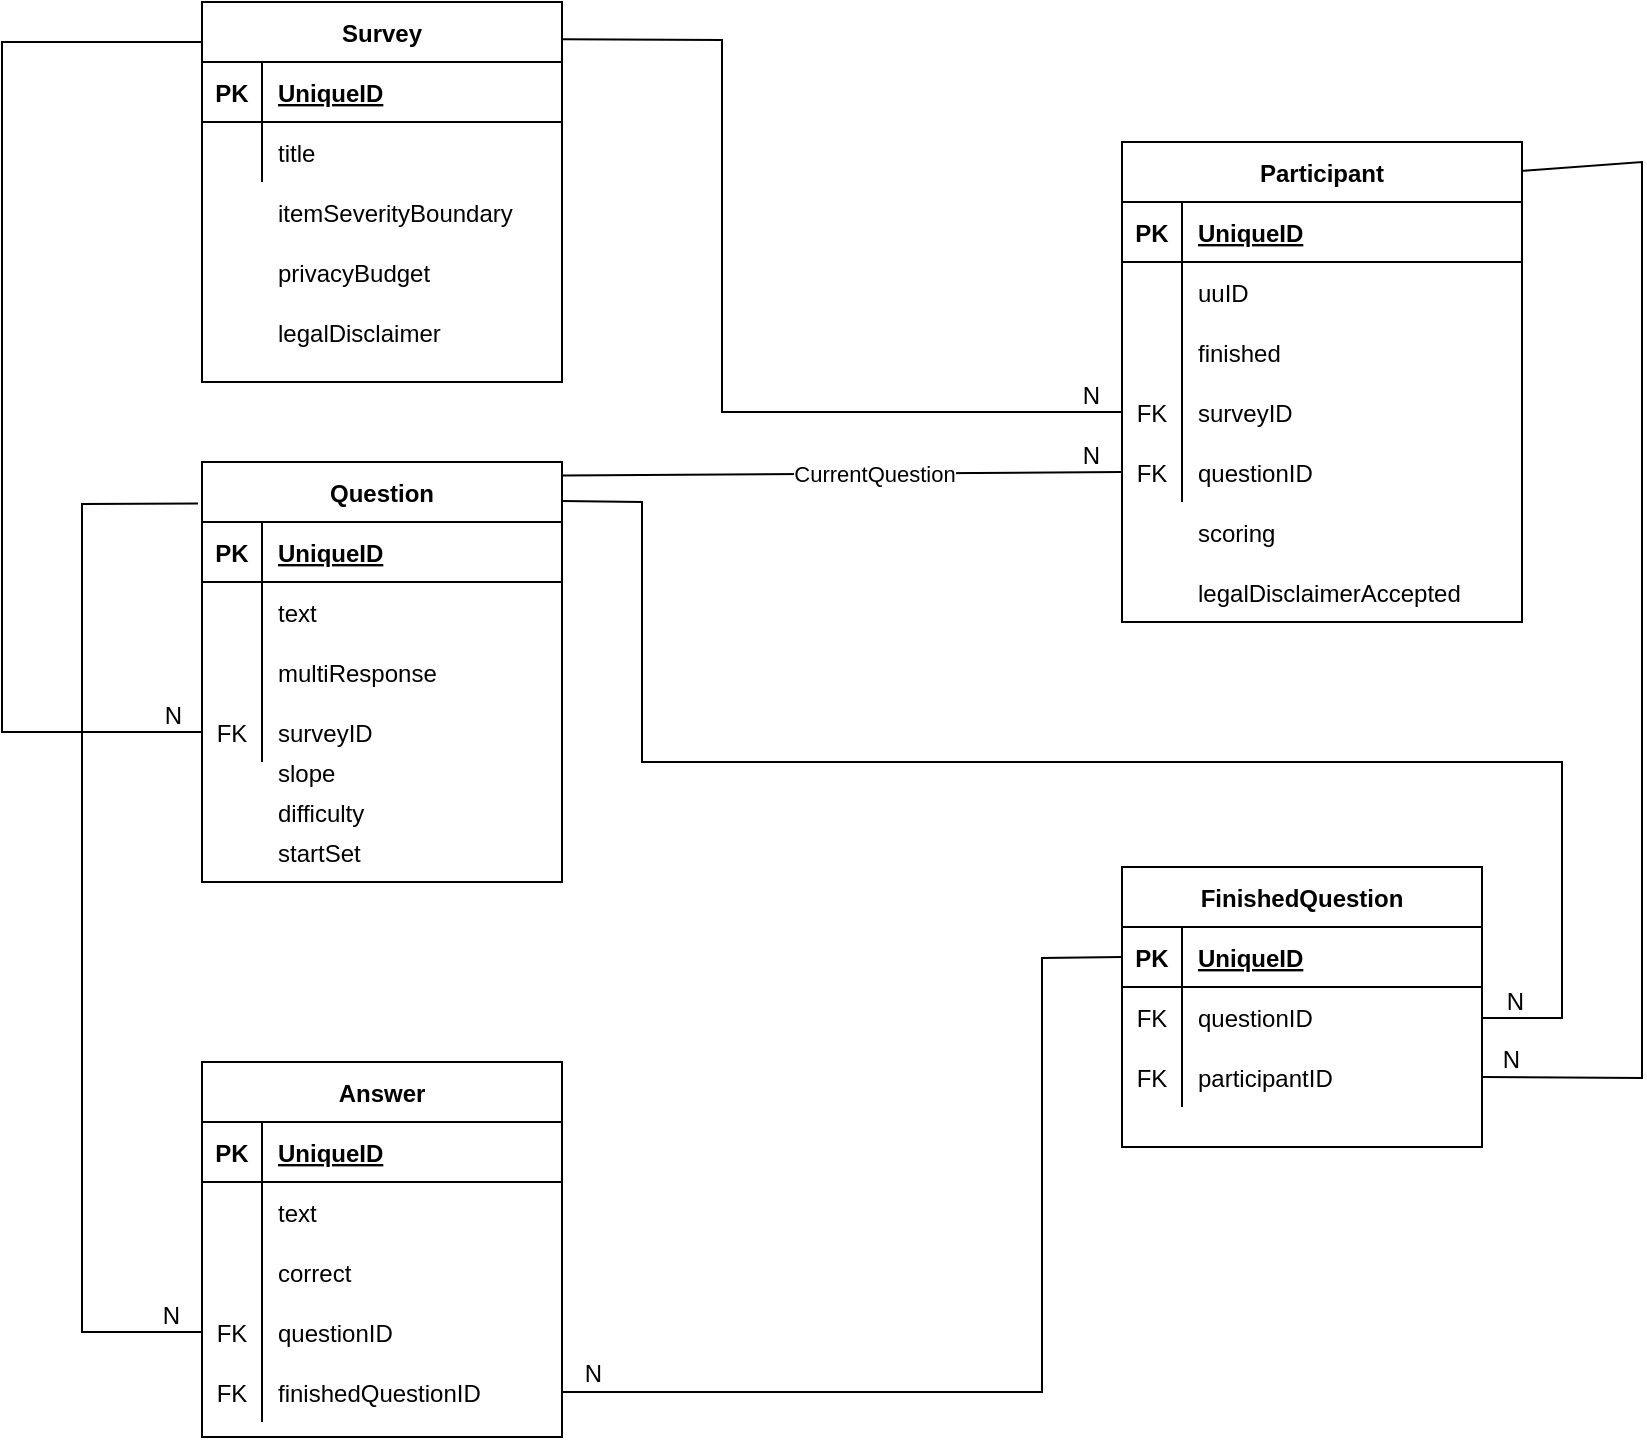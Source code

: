 <mxfile>
    <diagram id="NoLcGY3_Rd0w1QSIiBX1" name="Page-1">
        <mxGraphModel dx="1046" dy="813" grid="1" gridSize="10" guides="1" tooltips="1" connect="1" arrows="1" fold="1" page="1" pageScale="1" pageWidth="1169" pageHeight="827" math="0" shadow="0">
            <root>
                <mxCell id="0"/>
                <mxCell id="1" parent="0"/>
                <mxCell id="44" value="" style="endArrow=none;html=1;rounded=0;entryX=1;entryY=0.5;entryDx=0;entryDy=0;exitX=1.002;exitY=0.06;exitDx=0;exitDy=0;exitPerimeter=0;" parent="1" source="86" target="38" edge="1">
                    <mxGeometry relative="1" as="geometry">
                        <mxPoint x="1119.1" y="107.52" as="sourcePoint"/>
                        <mxPoint x="1090" y="450" as="targetPoint"/>
                        <Array as="points">
                            <mxPoint x="980" y="110"/>
                            <mxPoint x="980" y="568"/>
                        </Array>
                    </mxGeometry>
                </mxCell>
                <mxCell id="45" value="N" style="resizable=0;html=1;align=right;verticalAlign=bottom;" parent="44" connectable="0" vertex="1">
                    <mxGeometry x="1" relative="1" as="geometry">
                        <mxPoint x="20" as="offset"/>
                    </mxGeometry>
                </mxCell>
                <mxCell id="48" value="" style="endArrow=none;html=1;rounded=0;exitX=0;exitY=0.5;exitDx=0;exitDy=0;entryX=1;entryY=0.5;entryDx=0;entryDy=0;" parent="1" source="32" target="81" edge="1">
                    <mxGeometry relative="1" as="geometry">
                        <mxPoint x="770" y="535" as="sourcePoint"/>
                        <mxPoint x="640" y="635" as="targetPoint"/>
                        <Array as="points">
                            <mxPoint x="680" y="508"/>
                            <mxPoint x="680" y="725"/>
                        </Array>
                    </mxGeometry>
                </mxCell>
                <mxCell id="49" value="N" style="resizable=0;html=1;align=right;verticalAlign=bottom;" parent="48" connectable="0" vertex="1">
                    <mxGeometry x="1" relative="1" as="geometry">
                        <mxPoint x="20.25" y="-0.03" as="offset"/>
                    </mxGeometry>
                </mxCell>
                <mxCell id="50" value="" style="endArrow=none;html=1;rounded=0;entryX=0;entryY=0.5;entryDx=0;entryDy=0;exitX=0.999;exitY=0.098;exitDx=0;exitDy=0;exitPerimeter=0;" parent="1" source="TI3GmT-DSjy5wb8d_JhB-1" target="93" edge="1">
                    <mxGeometry relative="1" as="geometry">
                        <mxPoint x="441" y="112" as="sourcePoint"/>
                        <mxPoint x="620" y="230" as="targetPoint"/>
                        <Array as="points">
                            <mxPoint x="520" y="49"/>
                            <mxPoint x="520" y="235"/>
                        </Array>
                    </mxGeometry>
                </mxCell>
                <mxCell id="51" value="N" style="resizable=0;html=1;align=right;verticalAlign=bottom;" parent="50" connectable="0" vertex="1">
                    <mxGeometry x="1" relative="1" as="geometry">
                        <mxPoint x="-10" as="offset"/>
                    </mxGeometry>
                </mxCell>
                <mxCell id="52" value="" style="endArrow=none;html=1;rounded=0;exitX=-0.001;exitY=0.105;exitDx=0;exitDy=0;entryX=0;entryY=0.5;entryDx=0;entryDy=0;exitPerimeter=0;" parent="1" source="TI3GmT-DSjy5wb8d_JhB-1" target="78" edge="1">
                    <mxGeometry relative="1" as="geometry">
                        <mxPoint x="260" y="215" as="sourcePoint"/>
                        <mxPoint x="260" y="394" as="targetPoint"/>
                        <Array as="points">
                            <mxPoint x="160" y="50"/>
                            <mxPoint x="160" y="395"/>
                        </Array>
                    </mxGeometry>
                </mxCell>
                <mxCell id="53" value="N" style="resizable=0;html=1;align=right;verticalAlign=bottom;" parent="52" connectable="0" vertex="1">
                    <mxGeometry x="1" relative="1" as="geometry">
                        <mxPoint x="-10" as="offset"/>
                    </mxGeometry>
                </mxCell>
                <mxCell id="54" value="" style="endArrow=none;html=1;rounded=0;exitX=-0.011;exitY=0.099;exitDx=0;exitDy=0;entryX=0;entryY=0.5;entryDx=0;entryDy=0;exitPerimeter=0;" parent="1" source="TI3GmT-DSjy5wb8d_JhB-27" target="TI3GmT-DSjy5wb8d_JhB-50" edge="1">
                    <mxGeometry relative="1" as="geometry">
                        <mxPoint x="440" y="340" as="sourcePoint"/>
                        <mxPoint x="460" y="605" as="targetPoint"/>
                        <Array as="points">
                            <mxPoint x="200" y="281"/>
                            <mxPoint x="200" y="695"/>
                        </Array>
                    </mxGeometry>
                </mxCell>
                <mxCell id="55" value="N" style="resizable=0;html=1;align=right;verticalAlign=bottom;" parent="54" connectable="0" vertex="1">
                    <mxGeometry x="1" relative="1" as="geometry">
                        <mxPoint x="-10" as="offset"/>
                    </mxGeometry>
                </mxCell>
                <mxCell id="TI3GmT-DSjy5wb8d_JhB-27" value="Question" style="shape=table;startSize=30;container=1;collapsible=1;childLayout=tableLayout;fixedRows=1;rowLines=0;fontStyle=1;align=center;resizeLast=1;" parent="1" vertex="1">
                    <mxGeometry x="260" y="260" width="180" height="210" as="geometry"/>
                </mxCell>
                <mxCell id="TI3GmT-DSjy5wb8d_JhB-28" value="" style="shape=partialRectangle;collapsible=0;dropTarget=0;pointerEvents=0;fillColor=none;top=0;left=0;bottom=1;right=0;points=[[0,0.5],[1,0.5]];portConstraint=eastwest;" parent="TI3GmT-DSjy5wb8d_JhB-27" vertex="1">
                    <mxGeometry y="30" width="180" height="30" as="geometry"/>
                </mxCell>
                <mxCell id="TI3GmT-DSjy5wb8d_JhB-29" value="PK" style="shape=partialRectangle;connectable=0;fillColor=none;top=0;left=0;bottom=0;right=0;fontStyle=1;overflow=hidden;" parent="TI3GmT-DSjy5wb8d_JhB-28" vertex="1">
                    <mxGeometry width="30" height="30" as="geometry"/>
                </mxCell>
                <mxCell id="TI3GmT-DSjy5wb8d_JhB-30" value="UniqueID" style="shape=partialRectangle;connectable=0;fillColor=none;top=0;left=0;bottom=0;right=0;align=left;spacingLeft=6;fontStyle=5;overflow=hidden;" parent="TI3GmT-DSjy5wb8d_JhB-28" vertex="1">
                    <mxGeometry x="30" width="150" height="30" as="geometry"/>
                </mxCell>
                <mxCell id="TI3GmT-DSjy5wb8d_JhB-31" value="" style="shape=partialRectangle;collapsible=0;dropTarget=0;pointerEvents=0;fillColor=none;top=0;left=0;bottom=0;right=0;points=[[0,0.5],[1,0.5]];portConstraint=eastwest;" parent="TI3GmT-DSjy5wb8d_JhB-27" vertex="1">
                    <mxGeometry y="60" width="180" height="30" as="geometry"/>
                </mxCell>
                <mxCell id="TI3GmT-DSjy5wb8d_JhB-32" value="" style="shape=partialRectangle;connectable=0;fillColor=none;top=0;left=0;bottom=0;right=0;editable=1;overflow=hidden;" parent="TI3GmT-DSjy5wb8d_JhB-31" vertex="1">
                    <mxGeometry width="30" height="30" as="geometry"/>
                </mxCell>
                <mxCell id="TI3GmT-DSjy5wb8d_JhB-33" value="text" style="shape=partialRectangle;connectable=0;fillColor=none;top=0;left=0;bottom=0;right=0;align=left;spacingLeft=6;overflow=hidden;" parent="TI3GmT-DSjy5wb8d_JhB-31" vertex="1">
                    <mxGeometry x="30" width="150" height="30" as="geometry"/>
                </mxCell>
                <mxCell id="TI3GmT-DSjy5wb8d_JhB-34" value="" style="shape=partialRectangle;collapsible=0;dropTarget=0;pointerEvents=0;fillColor=none;top=0;left=0;bottom=0;right=0;points=[[0,0.5],[1,0.5]];portConstraint=eastwest;" parent="TI3GmT-DSjy5wb8d_JhB-27" vertex="1">
                    <mxGeometry y="90" width="180" height="30" as="geometry"/>
                </mxCell>
                <mxCell id="TI3GmT-DSjy5wb8d_JhB-35" value="" style="shape=partialRectangle;connectable=0;fillColor=none;top=0;left=0;bottom=0;right=0;editable=1;overflow=hidden;" parent="TI3GmT-DSjy5wb8d_JhB-34" vertex="1">
                    <mxGeometry width="30" height="30" as="geometry"/>
                </mxCell>
                <mxCell id="TI3GmT-DSjy5wb8d_JhB-36" value="multiResponse" style="shape=partialRectangle;connectable=0;fillColor=none;top=0;left=0;bottom=0;right=0;align=left;spacingLeft=6;overflow=hidden;" parent="TI3GmT-DSjy5wb8d_JhB-34" vertex="1">
                    <mxGeometry x="30" width="150" height="30" as="geometry"/>
                </mxCell>
                <mxCell id="78" value="" style="shape=partialRectangle;collapsible=0;dropTarget=0;pointerEvents=0;fillColor=none;top=0;left=0;bottom=0;right=0;points=[[0,0.5],[1,0.5]];portConstraint=eastwest;" parent="TI3GmT-DSjy5wb8d_JhB-27" vertex="1">
                    <mxGeometry y="120" width="180" height="30" as="geometry"/>
                </mxCell>
                <mxCell id="79" value="FK" style="shape=partialRectangle;connectable=0;fillColor=none;top=0;left=0;bottom=0;right=0;editable=1;overflow=hidden;" parent="78" vertex="1">
                    <mxGeometry width="30" height="30" as="geometry"/>
                </mxCell>
                <mxCell id="80" value="surveyID" style="shape=partialRectangle;connectable=0;fillColor=none;top=0;left=0;bottom=0;right=0;align=left;spacingLeft=6;overflow=hidden;" parent="78" vertex="1">
                    <mxGeometry x="30" width="150" height="30" as="geometry"/>
                </mxCell>
                <mxCell id="86" value="Participant" style="shape=table;startSize=30;container=1;collapsible=1;childLayout=tableLayout;fixedRows=1;rowLines=0;fontStyle=1;align=center;resizeLast=1;" parent="1" vertex="1">
                    <mxGeometry x="720" y="100" width="200" height="240" as="geometry"/>
                </mxCell>
                <mxCell id="87" value="" style="shape=partialRectangle;collapsible=0;dropTarget=0;pointerEvents=0;fillColor=none;top=0;left=0;bottom=1;right=0;points=[[0,0.5],[1,0.5]];portConstraint=eastwest;" parent="86" vertex="1">
                    <mxGeometry y="30" width="200" height="30" as="geometry"/>
                </mxCell>
                <mxCell id="88" value="PK" style="shape=partialRectangle;connectable=0;fillColor=none;top=0;left=0;bottom=0;right=0;fontStyle=1;overflow=hidden;" parent="87" vertex="1">
                    <mxGeometry width="30" height="30" as="geometry"/>
                </mxCell>
                <mxCell id="89" value="UniqueID" style="shape=partialRectangle;connectable=0;fillColor=none;top=0;left=0;bottom=0;right=0;align=left;spacingLeft=6;fontStyle=5;overflow=hidden;" parent="87" vertex="1">
                    <mxGeometry x="30" width="170" height="30" as="geometry"/>
                </mxCell>
                <mxCell id="90" value="" style="shape=partialRectangle;collapsible=0;dropTarget=0;pointerEvents=0;fillColor=none;top=0;left=0;bottom=0;right=0;points=[[0,0.5],[1,0.5]];portConstraint=eastwest;" parent="86" vertex="1">
                    <mxGeometry y="60" width="200" height="30" as="geometry"/>
                </mxCell>
                <mxCell id="91" value="" style="shape=partialRectangle;connectable=0;fillColor=none;top=0;left=0;bottom=0;right=0;editable=1;overflow=hidden;" parent="90" vertex="1">
                    <mxGeometry width="30" height="30" as="geometry"/>
                </mxCell>
                <mxCell id="92" value="uuID" style="shape=partialRectangle;connectable=0;fillColor=none;top=0;left=0;bottom=0;right=0;align=left;spacingLeft=6;overflow=hidden;" parent="90" vertex="1">
                    <mxGeometry x="30" width="170" height="30" as="geometry"/>
                </mxCell>
                <mxCell id="99" value="" style="shape=partialRectangle;collapsible=0;dropTarget=0;pointerEvents=0;fillColor=none;top=0;left=0;bottom=0;right=0;points=[[0,0.5],[1,0.5]];portConstraint=eastwest;" parent="86" vertex="1">
                    <mxGeometry y="90" width="200" height="30" as="geometry"/>
                </mxCell>
                <mxCell id="100" value="" style="shape=partialRectangle;connectable=0;fillColor=none;top=0;left=0;bottom=0;right=0;editable=1;overflow=hidden;" parent="99" vertex="1">
                    <mxGeometry width="30" height="30" as="geometry"/>
                </mxCell>
                <mxCell id="101" value="finished" style="shape=partialRectangle;connectable=0;fillColor=none;top=0;left=0;bottom=0;right=0;align=left;spacingLeft=6;overflow=hidden;" parent="99" vertex="1">
                    <mxGeometry x="30" width="170" height="30" as="geometry"/>
                </mxCell>
                <mxCell id="93" value="" style="shape=partialRectangle;collapsible=0;dropTarget=0;pointerEvents=0;fillColor=none;top=0;left=0;bottom=0;right=0;points=[[0,0.5],[1,0.5]];portConstraint=eastwest;" parent="86" vertex="1">
                    <mxGeometry y="120" width="200" height="30" as="geometry"/>
                </mxCell>
                <mxCell id="94" value="FK" style="shape=partialRectangle;connectable=0;fillColor=none;top=0;left=0;bottom=0;right=0;editable=1;overflow=hidden;" parent="93" vertex="1">
                    <mxGeometry width="30" height="30" as="geometry"/>
                </mxCell>
                <mxCell id="95" value="surveyID" style="shape=partialRectangle;connectable=0;fillColor=none;top=0;left=0;bottom=0;right=0;align=left;spacingLeft=6;overflow=hidden;" parent="93" vertex="1">
                    <mxGeometry x="30" width="170" height="30" as="geometry"/>
                </mxCell>
                <mxCell id="96" value="" style="shape=partialRectangle;collapsible=0;dropTarget=0;pointerEvents=0;fillColor=none;top=0;left=0;bottom=0;right=0;points=[[0,0.5],[1,0.5]];portConstraint=eastwest;" parent="86" vertex="1">
                    <mxGeometry y="150" width="200" height="30" as="geometry"/>
                </mxCell>
                <mxCell id="97" value="FK" style="shape=partialRectangle;connectable=0;fillColor=none;top=0;left=0;bottom=0;right=0;editable=1;overflow=hidden;" parent="96" vertex="1">
                    <mxGeometry width="30" height="30" as="geometry"/>
                </mxCell>
                <mxCell id="98" value="questionID" style="shape=partialRectangle;connectable=0;fillColor=none;top=0;left=0;bottom=0;right=0;align=left;spacingLeft=6;overflow=hidden;" parent="96" vertex="1">
                    <mxGeometry x="30" width="170" height="30" as="geometry"/>
                </mxCell>
                <mxCell id="TI3GmT-DSjy5wb8d_JhB-40" value="Answer" style="shape=table;startSize=30;container=1;collapsible=1;childLayout=tableLayout;fixedRows=1;rowLines=0;fontStyle=1;align=center;resizeLast=1;" parent="1" vertex="1">
                    <mxGeometry x="260" y="560" width="180" height="187.5" as="geometry"/>
                </mxCell>
                <mxCell id="TI3GmT-DSjy5wb8d_JhB-41" value="" style="shape=partialRectangle;collapsible=0;dropTarget=0;pointerEvents=0;fillColor=none;top=0;left=0;bottom=1;right=0;points=[[0,0.5],[1,0.5]];portConstraint=eastwest;" parent="TI3GmT-DSjy5wb8d_JhB-40" vertex="1">
                    <mxGeometry y="30" width="180" height="30" as="geometry"/>
                </mxCell>
                <mxCell id="TI3GmT-DSjy5wb8d_JhB-42" value="PK" style="shape=partialRectangle;connectable=0;fillColor=none;top=0;left=0;bottom=0;right=0;fontStyle=1;overflow=hidden;" parent="TI3GmT-DSjy5wb8d_JhB-41" vertex="1">
                    <mxGeometry width="30" height="30" as="geometry"/>
                </mxCell>
                <mxCell id="TI3GmT-DSjy5wb8d_JhB-43" value="UniqueID" style="shape=partialRectangle;connectable=0;fillColor=none;top=0;left=0;bottom=0;right=0;align=left;spacingLeft=6;fontStyle=5;overflow=hidden;" parent="TI3GmT-DSjy5wb8d_JhB-41" vertex="1">
                    <mxGeometry x="30" width="150" height="30" as="geometry"/>
                </mxCell>
                <mxCell id="TI3GmT-DSjy5wb8d_JhB-44" value="" style="shape=partialRectangle;collapsible=0;dropTarget=0;pointerEvents=0;fillColor=none;top=0;left=0;bottom=0;right=0;points=[[0,0.5],[1,0.5]];portConstraint=eastwest;" parent="TI3GmT-DSjy5wb8d_JhB-40" vertex="1">
                    <mxGeometry y="60" width="180" height="30" as="geometry"/>
                </mxCell>
                <mxCell id="TI3GmT-DSjy5wb8d_JhB-45" value="" style="shape=partialRectangle;connectable=0;fillColor=none;top=0;left=0;bottom=0;right=0;editable=1;overflow=hidden;" parent="TI3GmT-DSjy5wb8d_JhB-44" vertex="1">
                    <mxGeometry width="30" height="30" as="geometry"/>
                </mxCell>
                <mxCell id="TI3GmT-DSjy5wb8d_JhB-46" value="text" style="shape=partialRectangle;connectable=0;fillColor=none;top=0;left=0;bottom=0;right=0;align=left;spacingLeft=6;overflow=hidden;" parent="TI3GmT-DSjy5wb8d_JhB-44" vertex="1">
                    <mxGeometry x="30" width="150" height="30" as="geometry"/>
                </mxCell>
                <mxCell id="TI3GmT-DSjy5wb8d_JhB-47" value="" style="shape=partialRectangle;collapsible=0;dropTarget=0;pointerEvents=0;fillColor=none;top=0;left=0;bottom=0;right=0;points=[[0,0.5],[1,0.5]];portConstraint=eastwest;" parent="TI3GmT-DSjy5wb8d_JhB-40" vertex="1">
                    <mxGeometry y="90" width="180" height="30" as="geometry"/>
                </mxCell>
                <mxCell id="TI3GmT-DSjy5wb8d_JhB-48" value="" style="shape=partialRectangle;connectable=0;fillColor=none;top=0;left=0;bottom=0;right=0;editable=1;overflow=hidden;" parent="TI3GmT-DSjy5wb8d_JhB-47" vertex="1">
                    <mxGeometry width="30" height="30" as="geometry"/>
                </mxCell>
                <mxCell id="TI3GmT-DSjy5wb8d_JhB-49" value="correct" style="shape=partialRectangle;connectable=0;fillColor=none;top=0;left=0;bottom=0;right=0;align=left;spacingLeft=6;overflow=hidden;" parent="TI3GmT-DSjy5wb8d_JhB-47" vertex="1">
                    <mxGeometry x="30" width="150" height="30" as="geometry"/>
                </mxCell>
                <mxCell id="TI3GmT-DSjy5wb8d_JhB-50" value="" style="shape=partialRectangle;collapsible=0;dropTarget=0;pointerEvents=0;fillColor=none;top=0;left=0;bottom=0;right=0;points=[[0,0.5],[1,0.5]];portConstraint=eastwest;" parent="TI3GmT-DSjy5wb8d_JhB-40" vertex="1">
                    <mxGeometry y="120" width="180" height="30" as="geometry"/>
                </mxCell>
                <mxCell id="TI3GmT-DSjy5wb8d_JhB-51" value="FK" style="shape=partialRectangle;connectable=0;fillColor=none;top=0;left=0;bottom=0;right=0;editable=1;overflow=hidden;" parent="TI3GmT-DSjy5wb8d_JhB-50" vertex="1">
                    <mxGeometry width="30" height="30" as="geometry"/>
                </mxCell>
                <mxCell id="TI3GmT-DSjy5wb8d_JhB-52" value="questionID" style="shape=partialRectangle;connectable=0;fillColor=none;top=0;left=0;bottom=0;right=0;align=left;spacingLeft=6;overflow=hidden;" parent="TI3GmT-DSjy5wb8d_JhB-50" vertex="1">
                    <mxGeometry x="30" width="150" height="30" as="geometry"/>
                </mxCell>
                <mxCell id="81" value="" style="shape=partialRectangle;collapsible=0;dropTarget=0;pointerEvents=0;fillColor=none;top=0;left=0;bottom=0;right=0;points=[[0,0.5],[1,0.5]];portConstraint=eastwest;" parent="TI3GmT-DSjy5wb8d_JhB-40" vertex="1">
                    <mxGeometry y="150" width="180" height="30" as="geometry"/>
                </mxCell>
                <mxCell id="82" value="FK" style="shape=partialRectangle;connectable=0;fillColor=none;top=0;left=0;bottom=0;right=0;editable=1;overflow=hidden;" parent="81" vertex="1">
                    <mxGeometry width="30" height="30" as="geometry"/>
                </mxCell>
                <mxCell id="83" value="finishedQuestionID" style="shape=partialRectangle;connectable=0;fillColor=none;top=0;left=0;bottom=0;right=0;align=left;spacingLeft=6;overflow=hidden;" parent="81" vertex="1">
                    <mxGeometry x="30" width="150" height="30" as="geometry"/>
                </mxCell>
                <mxCell id="31" value="FinishedQuestion" style="shape=table;startSize=30;container=1;collapsible=1;childLayout=tableLayout;fixedRows=1;rowLines=0;fontStyle=1;align=center;resizeLast=1;" parent="1" vertex="1">
                    <mxGeometry x="720" y="462.5" width="180" height="140" as="geometry"/>
                </mxCell>
                <mxCell id="32" value="" style="shape=partialRectangle;collapsible=0;dropTarget=0;pointerEvents=0;fillColor=none;top=0;left=0;bottom=1;right=0;points=[[0,0.5],[1,0.5]];portConstraint=eastwest;" parent="31" vertex="1">
                    <mxGeometry y="30" width="180" height="30" as="geometry"/>
                </mxCell>
                <mxCell id="33" value="PK" style="shape=partialRectangle;connectable=0;fillColor=none;top=0;left=0;bottom=0;right=0;fontStyle=1;overflow=hidden;" parent="32" vertex="1">
                    <mxGeometry width="30" height="30" as="geometry"/>
                </mxCell>
                <mxCell id="34" value="UniqueID" style="shape=partialRectangle;connectable=0;fillColor=none;top=0;left=0;bottom=0;right=0;align=left;spacingLeft=6;fontStyle=5;overflow=hidden;" parent="32" vertex="1">
                    <mxGeometry x="30" width="150" height="30" as="geometry"/>
                </mxCell>
                <mxCell id="35" value="" style="shape=partialRectangle;collapsible=0;dropTarget=0;pointerEvents=0;fillColor=none;top=0;left=0;bottom=0;right=0;points=[[0,0.5],[1,0.5]];portConstraint=eastwest;" parent="31" vertex="1">
                    <mxGeometry y="60" width="180" height="30" as="geometry"/>
                </mxCell>
                <mxCell id="36" value="FK" style="shape=partialRectangle;connectable=0;fillColor=none;top=0;left=0;bottom=0;right=0;editable=1;overflow=hidden;" parent="35" vertex="1">
                    <mxGeometry width="30" height="30" as="geometry"/>
                </mxCell>
                <mxCell id="37" value="questionID" style="shape=partialRectangle;connectable=0;fillColor=none;top=0;left=0;bottom=0;right=0;align=left;spacingLeft=6;overflow=hidden;" parent="35" vertex="1">
                    <mxGeometry x="30" width="150" height="30" as="geometry"/>
                </mxCell>
                <mxCell id="38" value="" style="shape=partialRectangle;collapsible=0;dropTarget=0;pointerEvents=0;fillColor=none;top=0;left=0;bottom=0;right=0;points=[[0,0.5],[1,0.5]];portConstraint=eastwest;" parent="31" vertex="1">
                    <mxGeometry y="90" width="180" height="30" as="geometry"/>
                </mxCell>
                <mxCell id="39" value="FK" style="shape=partialRectangle;connectable=0;fillColor=none;top=0;left=0;bottom=0;right=0;editable=1;overflow=hidden;" parent="38" vertex="1">
                    <mxGeometry width="30" height="30" as="geometry"/>
                </mxCell>
                <mxCell id="40" value="participantID" style="shape=partialRectangle;connectable=0;fillColor=none;top=0;left=0;bottom=0;right=0;align=left;spacingLeft=6;overflow=hidden;" parent="38" vertex="1">
                    <mxGeometry x="30" width="150" height="30" as="geometry"/>
                </mxCell>
                <mxCell id="103" value="" style="endArrow=none;html=1;rounded=0;exitX=1;exitY=0.093;exitDx=0;exitDy=0;exitPerimeter=0;" parent="1" source="TI3GmT-DSjy5wb8d_JhB-27" edge="1">
                    <mxGeometry relative="1" as="geometry">
                        <mxPoint x="442" y="275" as="sourcePoint"/>
                        <mxPoint x="900" y="538" as="targetPoint"/>
                        <Array as="points">
                            <mxPoint x="480" y="280"/>
                            <mxPoint x="480" y="410"/>
                            <mxPoint x="940" y="410"/>
                            <mxPoint x="940" y="538"/>
                        </Array>
                    </mxGeometry>
                </mxCell>
                <mxCell id="104" value="N" style="resizable=0;html=1;align=right;verticalAlign=bottom;" parent="103" connectable="0" vertex="1">
                    <mxGeometry x="1" relative="1" as="geometry">
                        <mxPoint x="21" as="offset"/>
                    </mxGeometry>
                </mxCell>
                <object label="" id="105">
                    <mxCell style="endArrow=none;rounded=0;entryX=0;entryY=0.5;entryDx=0;entryDy=0;exitX=1;exitY=0.032;exitDx=0;exitDy=0;exitPerimeter=0;html=1;" parent="1" source="TI3GmT-DSjy5wb8d_JhB-27" target="96" edge="1">
                        <mxGeometry relative="1" as="geometry">
                            <mxPoint x="440" y="270" as="sourcePoint"/>
                            <mxPoint x="600" y="270" as="targetPoint"/>
                        </mxGeometry>
                    </mxCell>
                </object>
                <mxCell id="106" value="N" style="resizable=0;html=1;align=right;verticalAlign=bottom;" parent="105" connectable="0" vertex="1">
                    <mxGeometry x="1" relative="1" as="geometry">
                        <mxPoint x="-10" as="offset"/>
                    </mxGeometry>
                </mxCell>
                <mxCell id="113" value="CurrentQuestion" style="edgeLabel;html=1;align=center;verticalAlign=middle;resizable=0;points=[];" parent="105" vertex="1" connectable="0">
                    <mxGeometry x="0.111" relative="1" as="geometry">
                        <mxPoint as="offset"/>
                    </mxGeometry>
                </mxCell>
                <mxCell id="TI3GmT-DSjy5wb8d_JhB-1" value="Survey" style="shape=table;startSize=30;container=1;collapsible=1;childLayout=tableLayout;fixedRows=1;rowLines=0;fontStyle=1;align=center;resizeLast=1;" parent="1" vertex="1">
                    <mxGeometry x="260" y="30" width="180" height="190" as="geometry"/>
                </mxCell>
                <mxCell id="TI3GmT-DSjy5wb8d_JhB-2" value="" style="shape=partialRectangle;collapsible=0;dropTarget=0;pointerEvents=0;fillColor=none;top=0;left=0;bottom=1;right=0;points=[[0,0.5],[1,0.5]];portConstraint=eastwest;" parent="TI3GmT-DSjy5wb8d_JhB-1" vertex="1">
                    <mxGeometry y="30" width="180" height="30" as="geometry"/>
                </mxCell>
                <mxCell id="TI3GmT-DSjy5wb8d_JhB-3" value="PK" style="shape=partialRectangle;connectable=0;fillColor=none;top=0;left=0;bottom=0;right=0;fontStyle=1;overflow=hidden;" parent="TI3GmT-DSjy5wb8d_JhB-2" vertex="1">
                    <mxGeometry width="30" height="30" as="geometry"/>
                </mxCell>
                <mxCell id="TI3GmT-DSjy5wb8d_JhB-4" value="UniqueID" style="shape=partialRectangle;connectable=0;fillColor=none;top=0;left=0;bottom=0;right=0;align=left;spacingLeft=6;fontStyle=5;overflow=hidden;" parent="TI3GmT-DSjy5wb8d_JhB-2" vertex="1">
                    <mxGeometry x="30" width="150" height="30" as="geometry"/>
                </mxCell>
                <mxCell id="TI3GmT-DSjy5wb8d_JhB-5" value="" style="shape=partialRectangle;collapsible=0;dropTarget=0;pointerEvents=0;fillColor=none;top=0;left=0;bottom=0;right=0;points=[[0,0.5],[1,0.5]];portConstraint=eastwest;" parent="TI3GmT-DSjy5wb8d_JhB-1" vertex="1">
                    <mxGeometry y="60" width="180" height="30" as="geometry"/>
                </mxCell>
                <mxCell id="TI3GmT-DSjy5wb8d_JhB-6" value="" style="shape=partialRectangle;connectable=0;fillColor=none;top=0;left=0;bottom=0;right=0;editable=1;overflow=hidden;" parent="TI3GmT-DSjy5wb8d_JhB-5" vertex="1">
                    <mxGeometry width="30" height="30" as="geometry"/>
                </mxCell>
                <mxCell id="TI3GmT-DSjy5wb8d_JhB-7" value="title" style="shape=partialRectangle;connectable=0;fillColor=none;top=0;left=0;bottom=0;right=0;align=left;spacingLeft=6;overflow=hidden;" parent="TI3GmT-DSjy5wb8d_JhB-5" vertex="1">
                    <mxGeometry x="30" width="150" height="30" as="geometry"/>
                </mxCell>
                <mxCell id="114" value="slope" style="shape=partialRectangle;connectable=0;fillColor=none;top=0;left=0;bottom=0;right=0;align=left;spacingLeft=6;overflow=hidden;" parent="1" vertex="1">
                    <mxGeometry x="290" y="400" width="150" height="30" as="geometry"/>
                </mxCell>
                <mxCell id="115" value="difficulty" style="shape=partialRectangle;connectable=0;fillColor=none;top=0;left=0;bottom=0;right=0;align=left;spacingLeft=6;overflow=hidden;" parent="1" vertex="1">
                    <mxGeometry x="290" y="420" width="150" height="30" as="geometry"/>
                </mxCell>
                <mxCell id="118" value="startSet" style="shape=partialRectangle;connectable=0;fillColor=none;top=0;left=0;bottom=0;right=0;align=left;spacingLeft=6;overflow=hidden;" parent="1" vertex="1">
                    <mxGeometry x="290" y="440" width="150" height="30" as="geometry"/>
                </mxCell>
                <mxCell id="119" value="scoring" style="shape=partialRectangle;connectable=0;fillColor=none;top=0;left=0;bottom=0;right=0;align=left;spacingLeft=6;overflow=hidden;" parent="1" vertex="1">
                    <mxGeometry x="750" y="280" width="150" height="30" as="geometry"/>
                </mxCell>
                <mxCell id="120" value="itemSeverityBoundary" style="shape=partialRectangle;connectable=0;fillColor=none;top=0;left=0;bottom=0;right=0;align=left;spacingLeft=6;overflow=hidden;" parent="1" vertex="1">
                    <mxGeometry x="290" y="120" width="150" height="30" as="geometry"/>
                </mxCell>
                <mxCell id="121" value="privacyBudget" style="shape=partialRectangle;connectable=0;fillColor=none;top=0;left=0;bottom=0;right=0;align=left;spacingLeft=6;overflow=hidden;" parent="1" vertex="1">
                    <mxGeometry x="290" y="150" width="150" height="30" as="geometry"/>
                </mxCell>
                <mxCell id="122" value="legalDisclaimerAccepted" style="shape=partialRectangle;connectable=0;fillColor=none;top=0;left=0;bottom=0;right=0;align=left;spacingLeft=6;overflow=hidden;" vertex="1" parent="1">
                    <mxGeometry x="750" y="310" width="170" height="30" as="geometry"/>
                </mxCell>
                <mxCell id="124" value="legalDisclaimer" style="shape=partialRectangle;connectable=0;fillColor=none;top=0;left=0;bottom=0;right=0;align=left;spacingLeft=6;overflow=hidden;" vertex="1" parent="1">
                    <mxGeometry x="290" y="180" width="150" height="30" as="geometry"/>
                </mxCell>
            </root>
        </mxGraphModel>
    </diagram>
</mxfile>